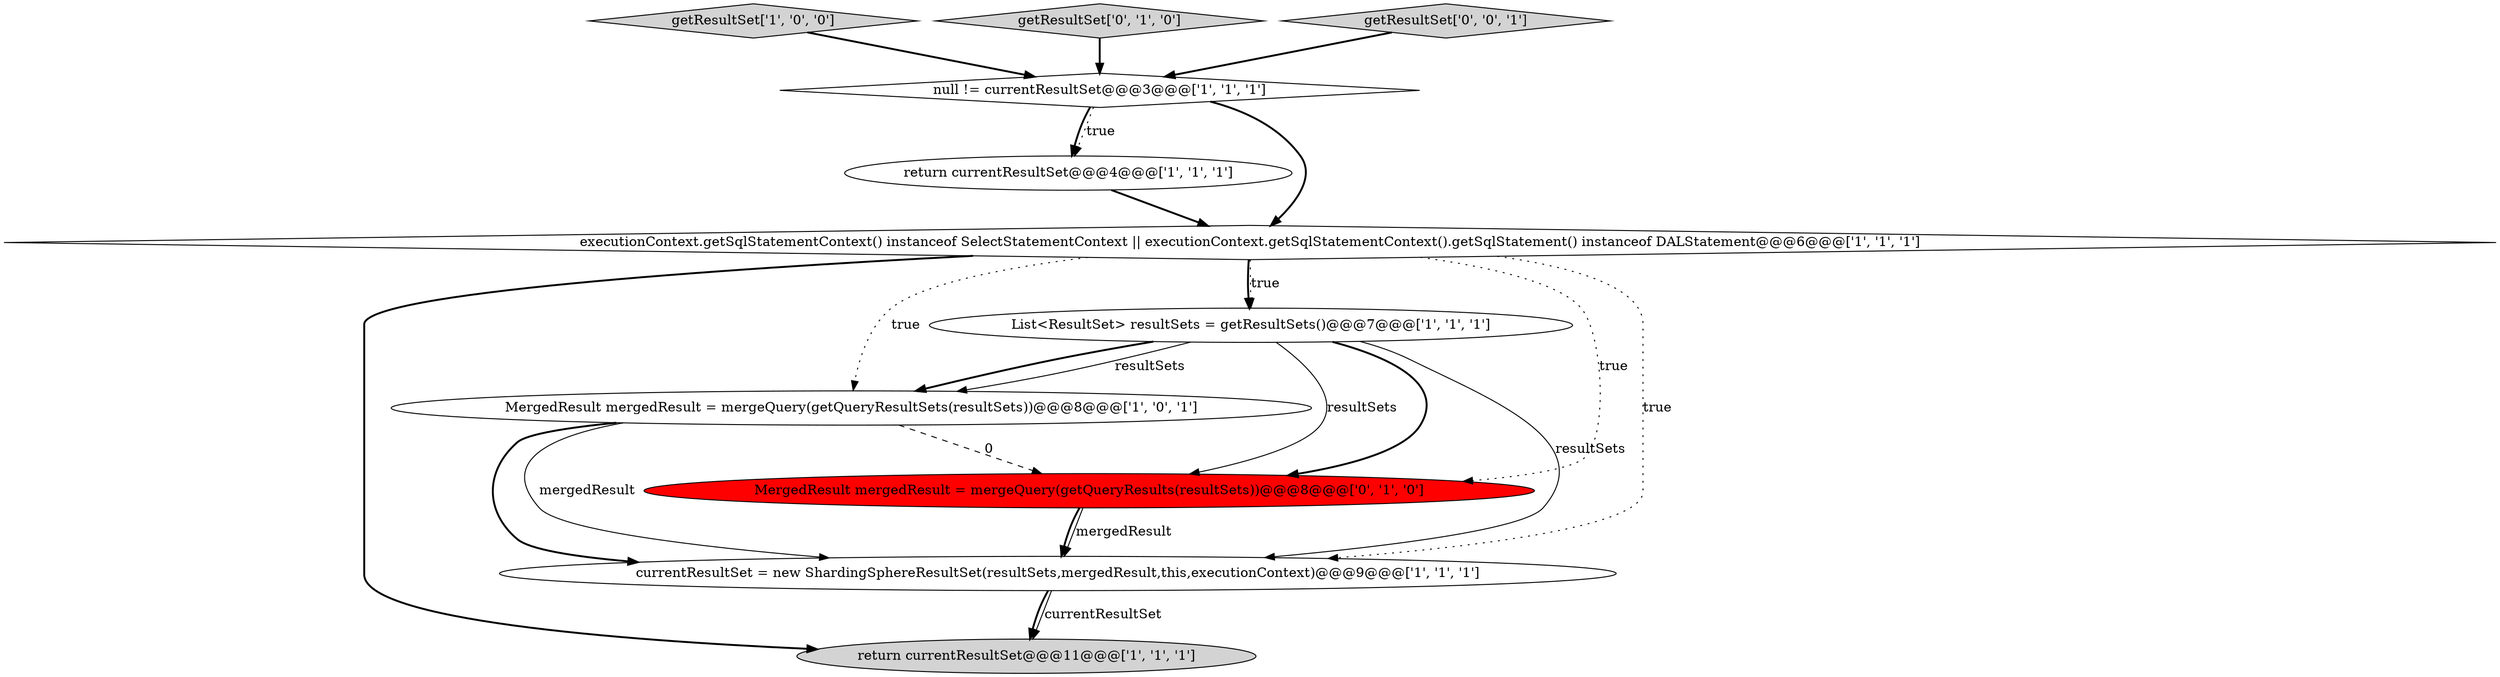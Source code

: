 digraph {
2 [style = filled, label = "getResultSet['1', '0', '0']", fillcolor = lightgray, shape = diamond image = "AAA0AAABBB1BBB"];
9 [style = filled, label = "getResultSet['0', '1', '0']", fillcolor = lightgray, shape = diamond image = "AAA0AAABBB2BBB"];
1 [style = filled, label = "List<ResultSet> resultSets = getResultSets()@@@7@@@['1', '1', '1']", fillcolor = white, shape = ellipse image = "AAA0AAABBB1BBB"];
4 [style = filled, label = "return currentResultSet@@@11@@@['1', '1', '1']", fillcolor = lightgray, shape = ellipse image = "AAA0AAABBB1BBB"];
10 [style = filled, label = "getResultSet['0', '0', '1']", fillcolor = lightgray, shape = diamond image = "AAA0AAABBB3BBB"];
7 [style = filled, label = "return currentResultSet@@@4@@@['1', '1', '1']", fillcolor = white, shape = ellipse image = "AAA0AAABBB1BBB"];
3 [style = filled, label = "null != currentResultSet@@@3@@@['1', '1', '1']", fillcolor = white, shape = diamond image = "AAA0AAABBB1BBB"];
6 [style = filled, label = "MergedResult mergedResult = mergeQuery(getQueryResultSets(resultSets))@@@8@@@['1', '0', '1']", fillcolor = white, shape = ellipse image = "AAA0AAABBB1BBB"];
8 [style = filled, label = "MergedResult mergedResult = mergeQuery(getQueryResults(resultSets))@@@8@@@['0', '1', '0']", fillcolor = red, shape = ellipse image = "AAA1AAABBB2BBB"];
0 [style = filled, label = "executionContext.getSqlStatementContext() instanceof SelectStatementContext || executionContext.getSqlStatementContext().getSqlStatement() instanceof DALStatement@@@6@@@['1', '1', '1']", fillcolor = white, shape = diamond image = "AAA0AAABBB1BBB"];
5 [style = filled, label = "currentResultSet = new ShardingSphereResultSet(resultSets,mergedResult,this,executionContext)@@@9@@@['1', '1', '1']", fillcolor = white, shape = ellipse image = "AAA0AAABBB1BBB"];
3->7 [style = dotted, label="true"];
6->8 [style = dashed, label="0"];
0->5 [style = dotted, label="true"];
1->8 [style = bold, label=""];
2->3 [style = bold, label=""];
10->3 [style = bold, label=""];
7->0 [style = bold, label=""];
0->6 [style = dotted, label="true"];
3->0 [style = bold, label=""];
8->5 [style = solid, label="mergedResult"];
0->8 [style = dotted, label="true"];
1->6 [style = solid, label="resultSets"];
6->5 [style = bold, label=""];
1->6 [style = bold, label=""];
5->4 [style = solid, label="currentResultSet"];
8->5 [style = bold, label=""];
3->7 [style = bold, label=""];
0->4 [style = bold, label=""];
0->1 [style = bold, label=""];
5->4 [style = bold, label=""];
9->3 [style = bold, label=""];
1->5 [style = solid, label="resultSets"];
1->8 [style = solid, label="resultSets"];
0->1 [style = dotted, label="true"];
6->5 [style = solid, label="mergedResult"];
}
